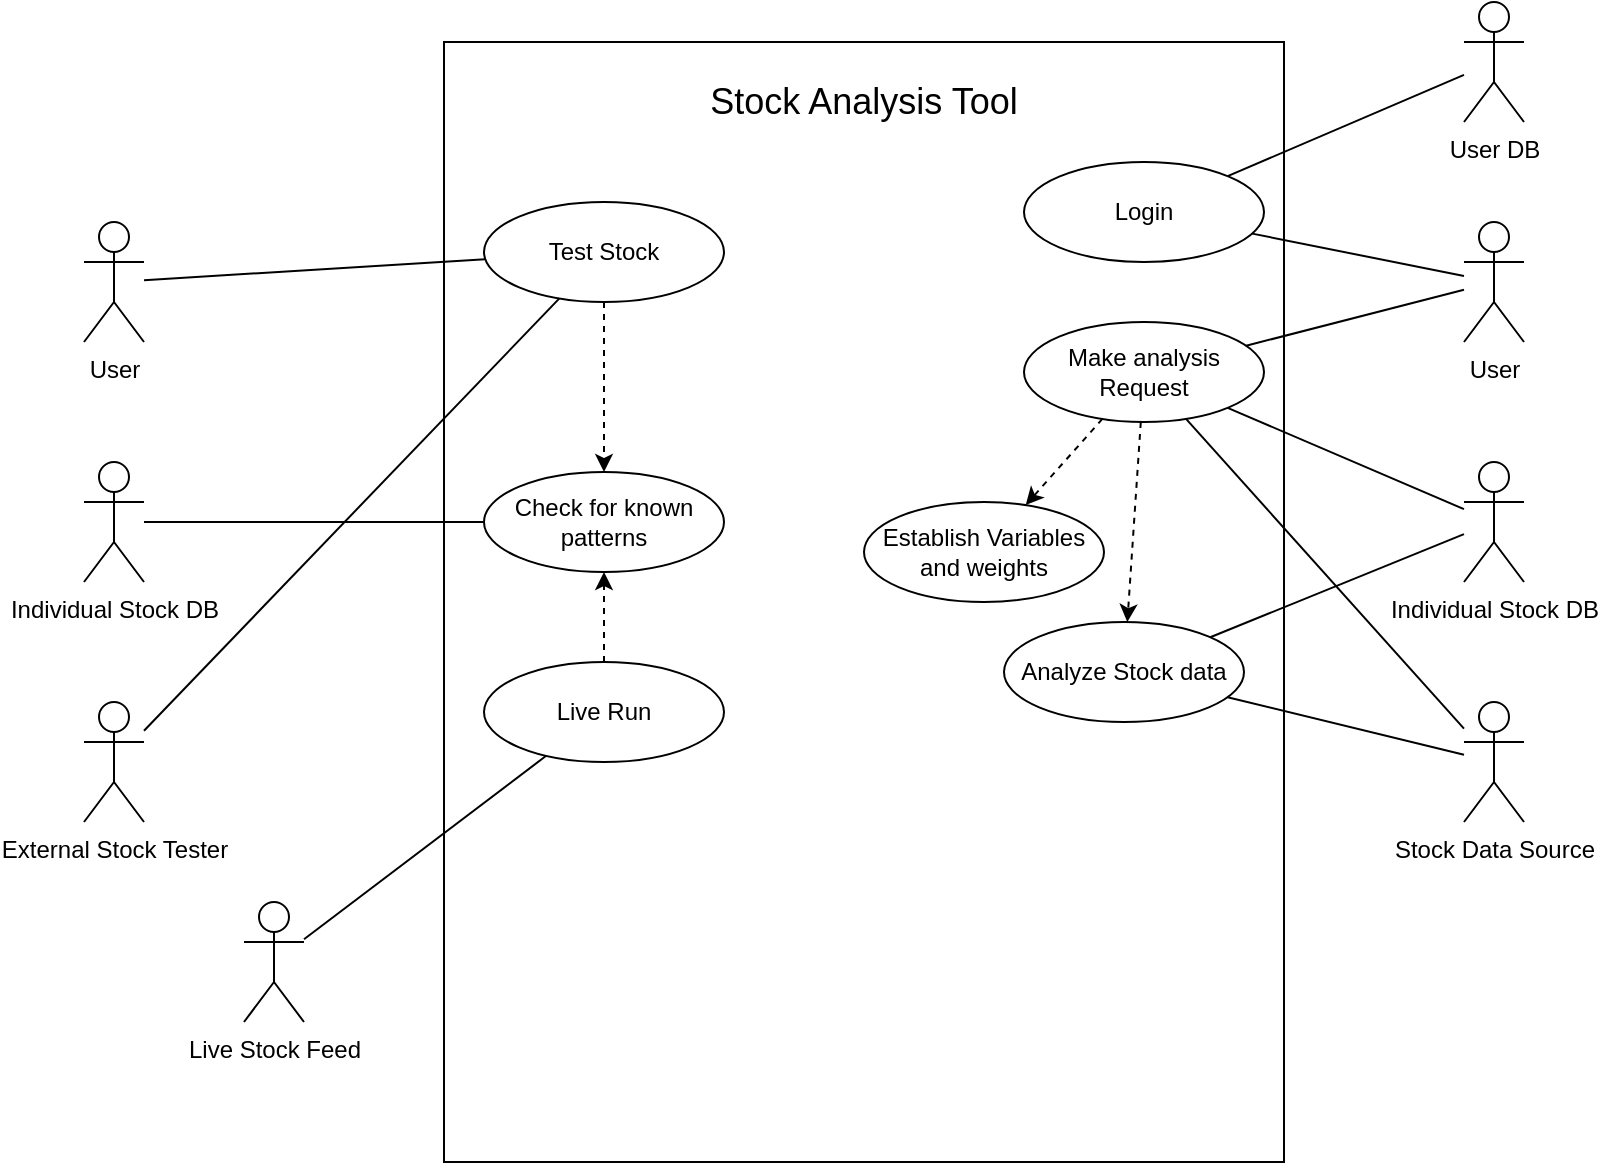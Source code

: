 <mxfile version="27.1.4">
  <diagram name="Page-1" id="uWDYa1F8MqRevSzc-OAt">
    <mxGraphModel dx="1426" dy="748" grid="1" gridSize="10" guides="1" tooltips="1" connect="1" arrows="1" fold="1" page="1" pageScale="1" pageWidth="850" pageHeight="1100" math="0" shadow="0">
      <root>
        <mxCell id="0" />
        <mxCell id="1" parent="0" />
        <mxCell id="pzyhARDanW6f2dQaXnZ1-1" value="Stock Analysis Tool" style="rounded=0;whiteSpace=wrap;html=1;labelPosition=center;verticalLabelPosition=middle;align=center;verticalAlign=middle;spacingBottom=500;fontSize=18;" parent="1" vertex="1">
          <mxGeometry x="240" y="80" width="420" height="560" as="geometry" />
        </mxCell>
        <mxCell id="pzyhARDanW6f2dQaXnZ1-2" value="Make analysis Request" style="ellipse;whiteSpace=wrap;html=1;" parent="1" vertex="1">
          <mxGeometry x="530" y="220" width="120" height="50" as="geometry" />
        </mxCell>
        <mxCell id="pzyhARDanW6f2dQaXnZ1-3" value="&lt;div&gt;Login&lt;/div&gt;" style="ellipse;whiteSpace=wrap;html=1;" parent="1" vertex="1">
          <mxGeometry x="530" y="140" width="120" height="50" as="geometry" />
        </mxCell>
        <mxCell id="pzyhARDanW6f2dQaXnZ1-4" value="&lt;div&gt;User&lt;/div&gt;" style="shape=umlActor;verticalLabelPosition=bottom;verticalAlign=top;html=1;outlineConnect=0;" parent="1" vertex="1">
          <mxGeometry x="750" y="170" width="30" height="60" as="geometry" />
        </mxCell>
        <mxCell id="pzyhARDanW6f2dQaXnZ1-5" value="&lt;div&gt;User DB&lt;/div&gt;" style="shape=umlActor;verticalLabelPosition=bottom;verticalAlign=top;html=1;outlineConnect=0;" parent="1" vertex="1">
          <mxGeometry x="750" y="60" width="30" height="60" as="geometry" />
        </mxCell>
        <mxCell id="pzyhARDanW6f2dQaXnZ1-6" value="Individual Stock DB" style="shape=umlActor;verticalLabelPosition=bottom;verticalAlign=top;html=1;outlineConnect=0;" parent="1" vertex="1">
          <mxGeometry x="750" y="290" width="30" height="60" as="geometry" />
        </mxCell>
        <mxCell id="pzyhARDanW6f2dQaXnZ1-7" value="Stock Data Source" style="shape=umlActor;verticalLabelPosition=bottom;verticalAlign=top;html=1;outlineConnect=0;" parent="1" vertex="1">
          <mxGeometry x="750" y="410" width="30" height="60" as="geometry" />
        </mxCell>
        <mxCell id="pzyhARDanW6f2dQaXnZ1-8" value="" style="endArrow=none;html=1;rounded=0;" parent="1" source="pzyhARDanW6f2dQaXnZ1-3" target="pzyhARDanW6f2dQaXnZ1-4" edge="1">
          <mxGeometry width="50" height="50" relative="1" as="geometry">
            <mxPoint x="400" y="420" as="sourcePoint" />
            <mxPoint x="450" y="370" as="targetPoint" />
          </mxGeometry>
        </mxCell>
        <mxCell id="pzyhARDanW6f2dQaXnZ1-9" value="" style="endArrow=none;html=1;rounded=0;" parent="1" source="pzyhARDanW6f2dQaXnZ1-4" target="pzyhARDanW6f2dQaXnZ1-2" edge="1">
          <mxGeometry width="50" height="50" relative="1" as="geometry">
            <mxPoint x="110.0" y="411.456" as="sourcePoint" />
            <mxPoint x="264.82" y="461" as="targetPoint" />
            <Array as="points" />
          </mxGeometry>
        </mxCell>
        <mxCell id="pzyhARDanW6f2dQaXnZ1-10" value="" style="endArrow=none;html=1;rounded=0;" parent="1" source="pzyhARDanW6f2dQaXnZ1-3" target="pzyhARDanW6f2dQaXnZ1-5" edge="1">
          <mxGeometry width="50" height="50" relative="1" as="geometry">
            <mxPoint x="400" y="420" as="sourcePoint" />
            <mxPoint x="450" y="370" as="targetPoint" />
          </mxGeometry>
        </mxCell>
        <mxCell id="pzyhARDanW6f2dQaXnZ1-11" value="" style="endArrow=none;html=1;rounded=0;" parent="1" source="pzyhARDanW6f2dQaXnZ1-6" target="pzyhARDanW6f2dQaXnZ1-2" edge="1">
          <mxGeometry width="50" height="50" relative="1" as="geometry">
            <mxPoint x="400" y="420" as="sourcePoint" />
            <mxPoint x="450" y="370" as="targetPoint" />
          </mxGeometry>
        </mxCell>
        <mxCell id="pzyhARDanW6f2dQaXnZ1-12" value="" style="endArrow=none;html=1;rounded=0;" parent="1" source="pzyhARDanW6f2dQaXnZ1-7" target="pzyhARDanW6f2dQaXnZ1-2" edge="1">
          <mxGeometry width="50" height="50" relative="1" as="geometry">
            <mxPoint x="689.66" y="440.74" as="sourcePoint" />
            <mxPoint x="550.001" y="279.259" as="targetPoint" />
          </mxGeometry>
        </mxCell>
        <mxCell id="pzyhARDanW6f2dQaXnZ1-14" value="&lt;div&gt;Establish Variables and weights&lt;/div&gt;" style="ellipse;whiteSpace=wrap;html=1;" parent="1" vertex="1">
          <mxGeometry x="450" y="310" width="120" height="50" as="geometry" />
        </mxCell>
        <mxCell id="pzyhARDanW6f2dQaXnZ1-15" value="" style="endArrow=classic;html=1;rounded=0;dashed=1;" parent="1" source="pzyhARDanW6f2dQaXnZ1-2" target="pzyhARDanW6f2dQaXnZ1-14" edge="1">
          <mxGeometry width="50" height="50" relative="1" as="geometry">
            <mxPoint x="400" y="420" as="sourcePoint" />
            <mxPoint x="450" y="370" as="targetPoint" />
          </mxGeometry>
        </mxCell>
        <mxCell id="pzyhARDanW6f2dQaXnZ1-16" value="&lt;div&gt;Analyze Stock data&lt;/div&gt;" style="ellipse;whiteSpace=wrap;html=1;" parent="1" vertex="1">
          <mxGeometry x="520" y="370" width="120" height="50" as="geometry" />
        </mxCell>
        <mxCell id="pzyhARDanW6f2dQaXnZ1-17" value="" style="endArrow=none;html=1;rounded=0;" parent="1" source="pzyhARDanW6f2dQaXnZ1-7" target="pzyhARDanW6f2dQaXnZ1-16" edge="1">
          <mxGeometry width="50" height="50" relative="1" as="geometry">
            <mxPoint x="400" y="420" as="sourcePoint" />
            <mxPoint x="450" y="370" as="targetPoint" />
          </mxGeometry>
        </mxCell>
        <mxCell id="pzyhARDanW6f2dQaXnZ1-18" value="" style="endArrow=classic;html=1;rounded=0;dashed=1;" parent="1" source="pzyhARDanW6f2dQaXnZ1-2" target="pzyhARDanW6f2dQaXnZ1-16" edge="1">
          <mxGeometry width="50" height="50" relative="1" as="geometry">
            <mxPoint x="546" y="266" as="sourcePoint" />
            <mxPoint x="504" y="274" as="targetPoint" />
          </mxGeometry>
        </mxCell>
        <mxCell id="pzyhARDanW6f2dQaXnZ1-19" value="" style="endArrow=none;html=1;rounded=0;" parent="1" source="pzyhARDanW6f2dQaXnZ1-16" target="pzyhARDanW6f2dQaXnZ1-6" edge="1">
          <mxGeometry width="50" height="50" relative="1" as="geometry">
            <mxPoint x="400" y="420" as="sourcePoint" />
            <mxPoint x="450" y="370" as="targetPoint" />
          </mxGeometry>
        </mxCell>
        <mxCell id="pzyhARDanW6f2dQaXnZ1-21" value="&lt;div&gt;User&lt;/div&gt;" style="shape=umlActor;verticalLabelPosition=bottom;verticalAlign=top;html=1;outlineConnect=0;" parent="1" vertex="1">
          <mxGeometry x="60" y="170" width="30" height="60" as="geometry" />
        </mxCell>
        <mxCell id="pzyhARDanW6f2dQaXnZ1-22" value="Individual Stock DB" style="shape=umlActor;verticalLabelPosition=bottom;verticalAlign=top;html=1;outlineConnect=0;" parent="1" vertex="1">
          <mxGeometry x="60" y="290" width="30" height="60" as="geometry" />
        </mxCell>
        <mxCell id="pzyhARDanW6f2dQaXnZ1-23" value="&lt;div&gt;External Stock Tester&lt;/div&gt;" style="shape=umlActor;verticalLabelPosition=bottom;verticalAlign=top;html=1;outlineConnect=0;" parent="1" vertex="1">
          <mxGeometry x="60" y="410" width="30" height="60" as="geometry" />
        </mxCell>
        <mxCell id="pzyhARDanW6f2dQaXnZ1-25" value="Test Stock" style="ellipse;whiteSpace=wrap;html=1;" parent="1" vertex="1">
          <mxGeometry x="260" y="160" width="120" height="50" as="geometry" />
        </mxCell>
        <mxCell id="afTF3J2cmXFbgFEyLgX3-1" value="" style="endArrow=none;html=1;rounded=0;" edge="1" parent="1" source="pzyhARDanW6f2dQaXnZ1-21" target="pzyhARDanW6f2dQaXnZ1-25">
          <mxGeometry width="50" height="50" relative="1" as="geometry">
            <mxPoint x="400" y="420" as="sourcePoint" />
            <mxPoint x="450" y="370" as="targetPoint" />
          </mxGeometry>
        </mxCell>
        <mxCell id="afTF3J2cmXFbgFEyLgX3-3" value="" style="endArrow=none;html=1;rounded=0;" edge="1" parent="1" source="pzyhARDanW6f2dQaXnZ1-23" target="pzyhARDanW6f2dQaXnZ1-25">
          <mxGeometry width="50" height="50" relative="1" as="geometry">
            <mxPoint x="400" y="420" as="sourcePoint" />
            <mxPoint x="450" y="370" as="targetPoint" />
          </mxGeometry>
        </mxCell>
        <mxCell id="afTF3J2cmXFbgFEyLgX3-4" value="Check for known patterns" style="ellipse;whiteSpace=wrap;html=1;" vertex="1" parent="1">
          <mxGeometry x="260" y="295" width="120" height="50" as="geometry" />
        </mxCell>
        <mxCell id="afTF3J2cmXFbgFEyLgX3-5" value="" style="endArrow=none;html=1;rounded=0;" edge="1" parent="1" source="pzyhARDanW6f2dQaXnZ1-22" target="afTF3J2cmXFbgFEyLgX3-4">
          <mxGeometry width="50" height="50" relative="1" as="geometry">
            <mxPoint x="400" y="420" as="sourcePoint" />
            <mxPoint x="450" y="370" as="targetPoint" />
          </mxGeometry>
        </mxCell>
        <mxCell id="afTF3J2cmXFbgFEyLgX3-6" value="" style="endArrow=classic;html=1;rounded=0;dashed=1;" edge="1" parent="1" source="pzyhARDanW6f2dQaXnZ1-25" target="afTF3J2cmXFbgFEyLgX3-4">
          <mxGeometry width="50" height="50" relative="1" as="geometry">
            <mxPoint x="400" y="420" as="sourcePoint" />
            <mxPoint x="450" y="370" as="targetPoint" />
          </mxGeometry>
        </mxCell>
        <mxCell id="afTF3J2cmXFbgFEyLgX3-7" value="Live Run" style="ellipse;whiteSpace=wrap;html=1;" vertex="1" parent="1">
          <mxGeometry x="260" y="390" width="120" height="50" as="geometry" />
        </mxCell>
        <mxCell id="afTF3J2cmXFbgFEyLgX3-8" value="" style="endArrow=classic;html=1;rounded=0;dashed=1;" edge="1" parent="1" source="afTF3J2cmXFbgFEyLgX3-7" target="afTF3J2cmXFbgFEyLgX3-4">
          <mxGeometry width="50" height="50" relative="1" as="geometry">
            <mxPoint x="333" y="220" as="sourcePoint" />
            <mxPoint x="337" y="260" as="targetPoint" />
          </mxGeometry>
        </mxCell>
        <mxCell id="afTF3J2cmXFbgFEyLgX3-9" value="Live Stock Feed" style="shape=umlActor;verticalLabelPosition=bottom;verticalAlign=top;html=1;outlineConnect=0;" vertex="1" parent="1">
          <mxGeometry x="140" y="510" width="30" height="60" as="geometry" />
        </mxCell>
        <mxCell id="afTF3J2cmXFbgFEyLgX3-10" value="" style="endArrow=none;html=1;rounded=0;" edge="1" parent="1" source="afTF3J2cmXFbgFEyLgX3-9" target="afTF3J2cmXFbgFEyLgX3-7">
          <mxGeometry width="50" height="50" relative="1" as="geometry">
            <mxPoint x="400" y="420" as="sourcePoint" />
            <mxPoint x="450" y="370" as="targetPoint" />
          </mxGeometry>
        </mxCell>
      </root>
    </mxGraphModel>
  </diagram>
</mxfile>
